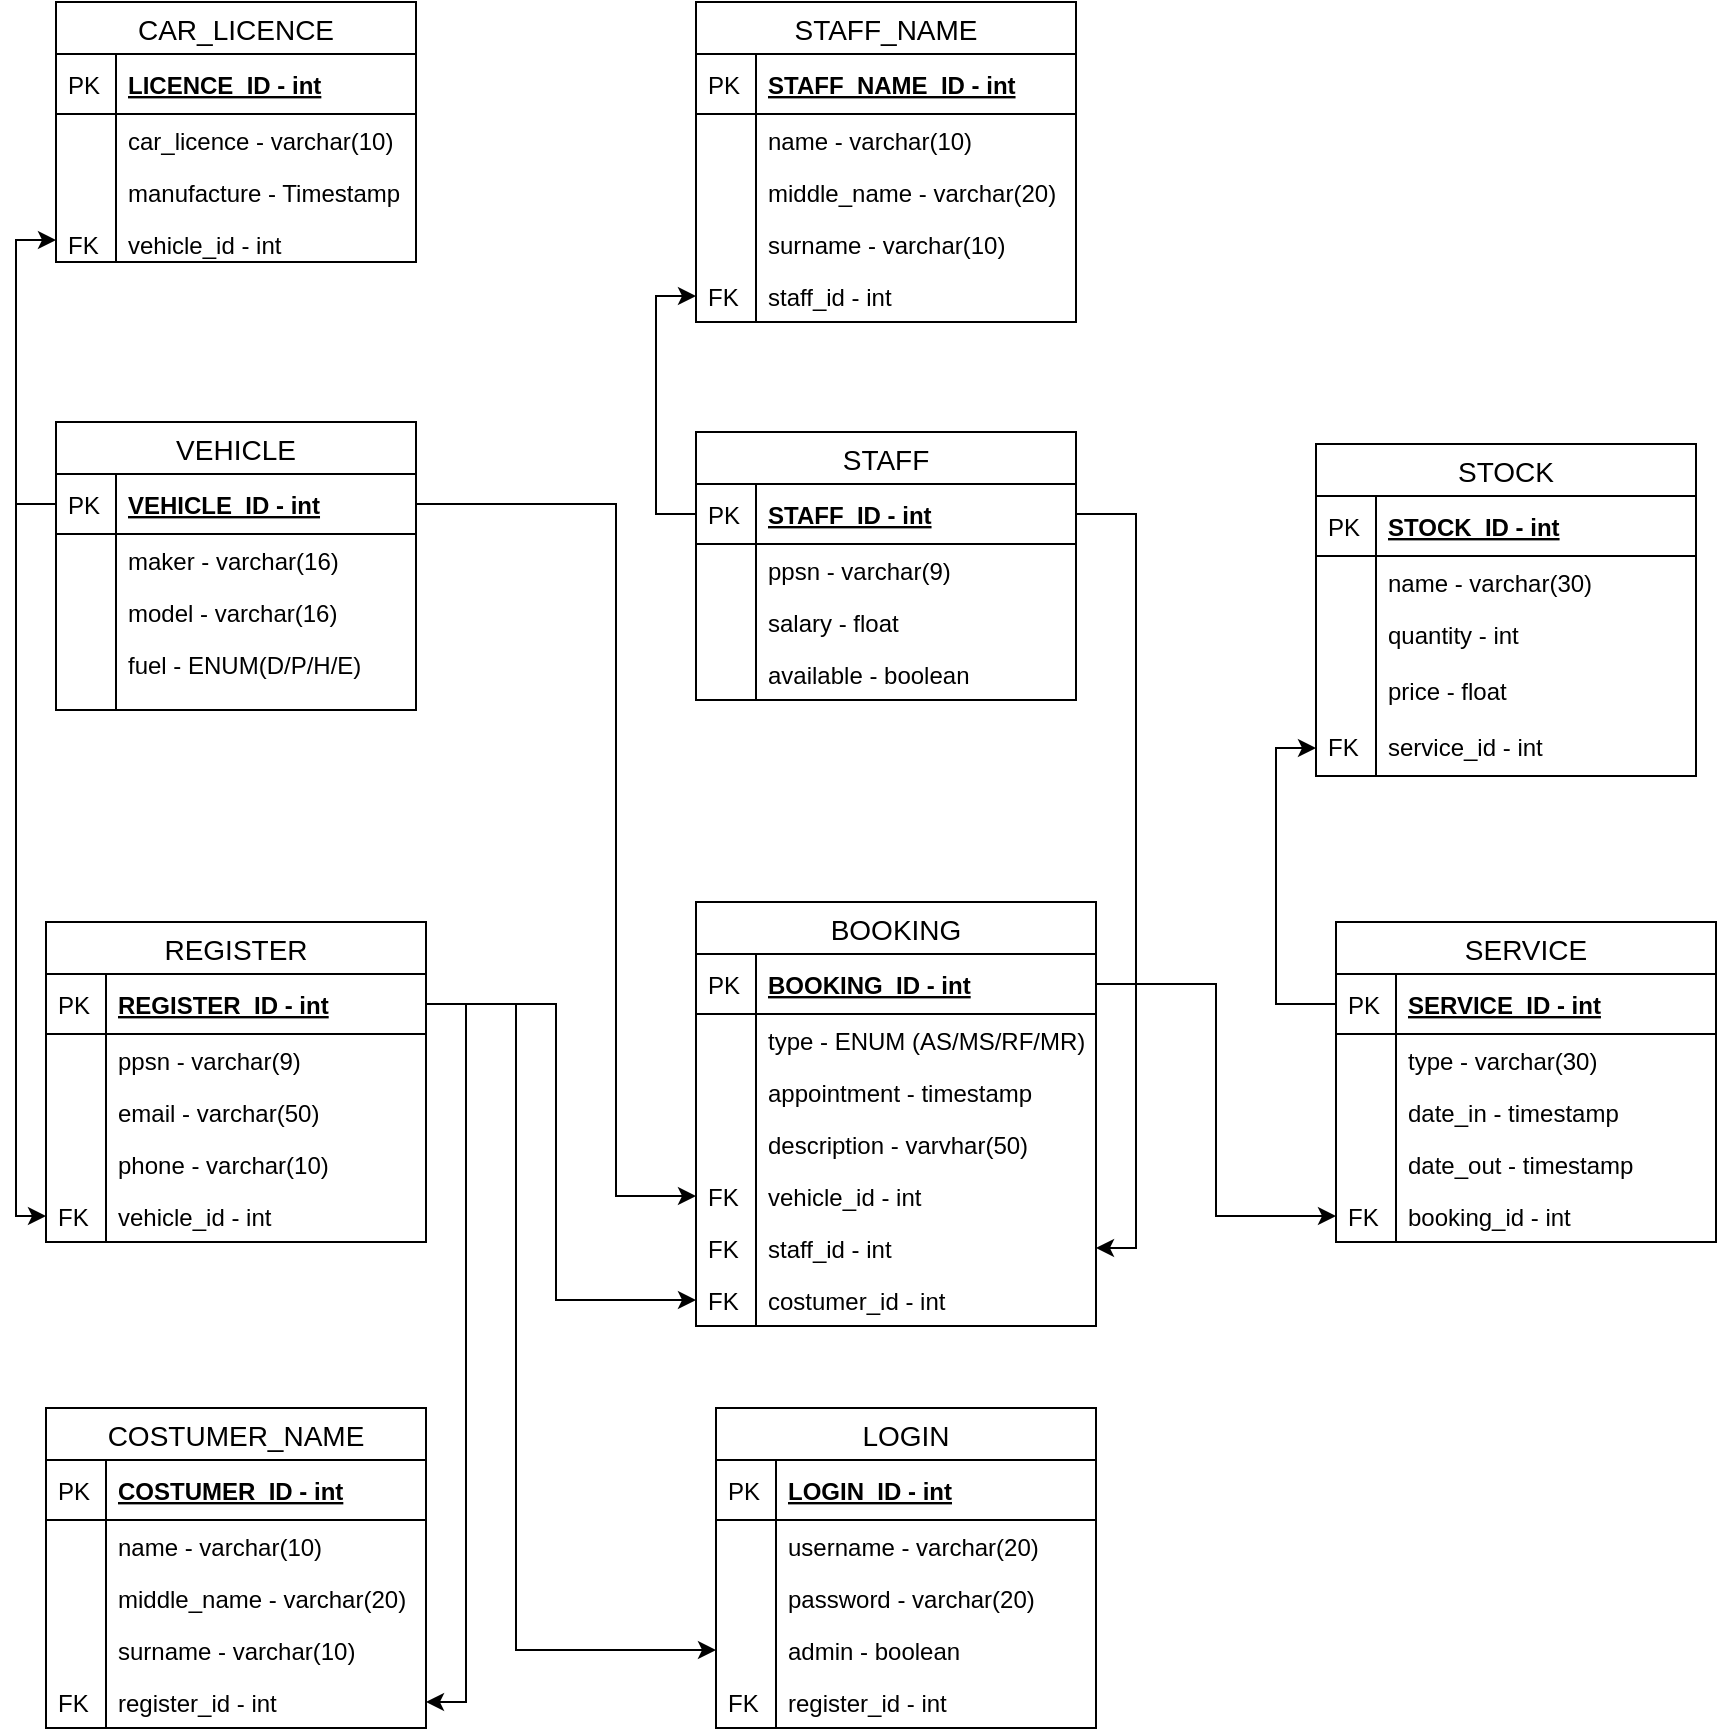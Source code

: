 <mxfile version="13.1.14" type="device"><diagram id="qz4JZk3jfuZFxjIquhuY" name="Page-1"><mxGraphModel dx="948" dy="1646" grid="1" gridSize="10" guides="1" tooltips="1" connect="1" arrows="1" fold="1" page="1" pageScale="1" pageWidth="827" pageHeight="1169" math="0" shadow="0"><root><mxCell id="0"/><mxCell id="1" parent="0"/><mxCell id="4ERzhH2UeLs3n8qs2pCF-2" value="VEHICLE" style="swimlane;fontStyle=0;childLayout=stackLayout;horizontal=1;startSize=26;horizontalStack=0;resizeParent=1;resizeParentMax=0;resizeLast=0;collapsible=1;marginBottom=0;align=center;fontSize=14;" parent="1" vertex="1"><mxGeometry x="30" y="20" width="180" height="144" as="geometry"/></mxCell><mxCell id="4ERzhH2UeLs3n8qs2pCF-3" value="VEHICLE_ID - int" style="shape=partialRectangle;top=0;left=0;right=0;bottom=1;align=left;verticalAlign=middle;fillColor=none;spacingLeft=34;spacingRight=4;overflow=hidden;rotatable=0;points=[[0,0.5],[1,0.5]];portConstraint=eastwest;dropTarget=0;fontStyle=5;fontSize=12;" parent="4ERzhH2UeLs3n8qs2pCF-2" vertex="1"><mxGeometry y="26" width="180" height="30" as="geometry"/></mxCell><mxCell id="4ERzhH2UeLs3n8qs2pCF-4" value="PK" style="shape=partialRectangle;top=0;left=0;bottom=0;fillColor=none;align=left;verticalAlign=middle;spacingLeft=4;spacingRight=4;overflow=hidden;rotatable=0;points=[];portConstraint=eastwest;part=1;fontSize=12;" parent="4ERzhH2UeLs3n8qs2pCF-3" vertex="1" connectable="0"><mxGeometry width="30" height="30" as="geometry"/></mxCell><mxCell id="4ERzhH2UeLs3n8qs2pCF-5" value="maker - varchar(16)" style="shape=partialRectangle;top=0;left=0;right=0;bottom=0;align=left;verticalAlign=top;fillColor=none;spacingLeft=34;spacingRight=4;overflow=hidden;rotatable=0;points=[[0,0.5],[1,0.5]];portConstraint=eastwest;dropTarget=0;fontSize=12;" parent="4ERzhH2UeLs3n8qs2pCF-2" vertex="1"><mxGeometry y="56" width="180" height="26" as="geometry"/></mxCell><mxCell id="4ERzhH2UeLs3n8qs2pCF-6" value="" style="shape=partialRectangle;top=0;left=0;bottom=0;fillColor=none;align=left;verticalAlign=top;spacingLeft=4;spacingRight=4;overflow=hidden;rotatable=0;points=[];portConstraint=eastwest;part=1;fontSize=12;" parent="4ERzhH2UeLs3n8qs2pCF-5" vertex="1" connectable="0"><mxGeometry width="30" height="26" as="geometry"/></mxCell><mxCell id="4ERzhH2UeLs3n8qs2pCF-7" value="model - varchar(16)" style="shape=partialRectangle;top=0;left=0;right=0;bottom=0;align=left;verticalAlign=top;fillColor=none;spacingLeft=34;spacingRight=4;overflow=hidden;rotatable=0;points=[[0,0.5],[1,0.5]];portConstraint=eastwest;dropTarget=0;fontSize=12;" parent="4ERzhH2UeLs3n8qs2pCF-2" vertex="1"><mxGeometry y="82" width="180" height="26" as="geometry"/></mxCell><mxCell id="4ERzhH2UeLs3n8qs2pCF-8" value="" style="shape=partialRectangle;top=0;left=0;bottom=0;fillColor=none;align=left;verticalAlign=top;spacingLeft=4;spacingRight=4;overflow=hidden;rotatable=0;points=[];portConstraint=eastwest;part=1;fontSize=12;" parent="4ERzhH2UeLs3n8qs2pCF-7" vertex="1" connectable="0"><mxGeometry width="30" height="26" as="geometry"/></mxCell><mxCell id="Tuq_BzEHSsN0yFVheUl9-73" value="fuel - ENUM(D/P/H/E)" style="shape=partialRectangle;top=0;left=0;right=0;bottom=0;align=left;verticalAlign=top;fillColor=none;spacingLeft=34;spacingRight=4;overflow=hidden;rotatable=0;points=[[0,0.5],[1,0.5]];portConstraint=eastwest;dropTarget=0;fontSize=12;" parent="4ERzhH2UeLs3n8qs2pCF-2" vertex="1"><mxGeometry y="108" width="180" height="26" as="geometry"/></mxCell><mxCell id="Tuq_BzEHSsN0yFVheUl9-74" value="" style="shape=partialRectangle;top=0;left=0;bottom=0;fillColor=none;align=left;verticalAlign=top;spacingLeft=4;spacingRight=4;overflow=hidden;rotatable=0;points=[];portConstraint=eastwest;part=1;fontSize=12;" parent="Tuq_BzEHSsN0yFVheUl9-73" vertex="1" connectable="0"><mxGeometry width="30" height="26" as="geometry"/></mxCell><mxCell id="4ERzhH2UeLs3n8qs2pCF-11" value="" style="shape=partialRectangle;top=0;left=0;right=0;bottom=0;align=left;verticalAlign=top;fillColor=none;spacingLeft=34;spacingRight=4;overflow=hidden;rotatable=0;points=[[0,0.5],[1,0.5]];portConstraint=eastwest;dropTarget=0;fontSize=12;" parent="4ERzhH2UeLs3n8qs2pCF-2" vertex="1"><mxGeometry y="134" width="180" height="10" as="geometry"/></mxCell><mxCell id="4ERzhH2UeLs3n8qs2pCF-12" value="" style="shape=partialRectangle;top=0;left=0;bottom=0;fillColor=none;align=left;verticalAlign=top;spacingLeft=4;spacingRight=4;overflow=hidden;rotatable=0;points=[];portConstraint=eastwest;part=1;fontSize=12;" parent="4ERzhH2UeLs3n8qs2pCF-11" vertex="1" connectable="0"><mxGeometry width="30" height="10" as="geometry"/></mxCell><mxCell id="Tuq_BzEHSsN0yFVheUl9-1" value="CAR_LICENCE" style="swimlane;fontStyle=0;childLayout=stackLayout;horizontal=1;startSize=26;horizontalStack=0;resizeParent=1;resizeParentMax=0;resizeLast=0;collapsible=1;marginBottom=0;align=center;fontSize=14;" parent="1" vertex="1"><mxGeometry x="30" y="-190" width="180" height="130" as="geometry"/></mxCell><mxCell id="Tuq_BzEHSsN0yFVheUl9-2" value="LICENCE_ID - int" style="shape=partialRectangle;top=0;left=0;right=0;bottom=1;align=left;verticalAlign=middle;fillColor=none;spacingLeft=34;spacingRight=4;overflow=hidden;rotatable=0;points=[[0,0.5],[1,0.5]];portConstraint=eastwest;dropTarget=0;fontStyle=5;fontSize=12;" parent="Tuq_BzEHSsN0yFVheUl9-1" vertex="1"><mxGeometry y="26" width="180" height="30" as="geometry"/></mxCell><mxCell id="Tuq_BzEHSsN0yFVheUl9-3" value="PK" style="shape=partialRectangle;top=0;left=0;bottom=0;fillColor=none;align=left;verticalAlign=middle;spacingLeft=4;spacingRight=4;overflow=hidden;rotatable=0;points=[];portConstraint=eastwest;part=1;fontSize=12;" parent="Tuq_BzEHSsN0yFVheUl9-2" vertex="1" connectable="0"><mxGeometry width="30" height="30" as="geometry"/></mxCell><mxCell id="Tuq_BzEHSsN0yFVheUl9-8" value="car_licence - varchar(10)" style="shape=partialRectangle;top=0;left=0;right=0;bottom=0;align=left;verticalAlign=top;fillColor=none;spacingLeft=34;spacingRight=4;overflow=hidden;rotatable=0;points=[[0,0.5],[1,0.5]];portConstraint=eastwest;dropTarget=0;fontSize=12;" parent="Tuq_BzEHSsN0yFVheUl9-1" vertex="1"><mxGeometry y="56" width="180" height="26" as="geometry"/></mxCell><mxCell id="Tuq_BzEHSsN0yFVheUl9-9" value="" style="shape=partialRectangle;top=0;left=0;bottom=0;fillColor=none;align=left;verticalAlign=top;spacingLeft=4;spacingRight=4;overflow=hidden;rotatable=0;points=[];portConstraint=eastwest;part=1;fontSize=12;" parent="Tuq_BzEHSsN0yFVheUl9-8" vertex="1" connectable="0"><mxGeometry width="30" height="26" as="geometry"/></mxCell><mxCell id="Tuq_BzEHSsN0yFVheUl9-10" value="manufacture - Timestamp&#10;" style="shape=partialRectangle;top=0;left=0;right=0;bottom=0;align=left;verticalAlign=top;fillColor=none;spacingLeft=34;spacingRight=4;overflow=hidden;rotatable=0;points=[[0,0.5],[1,0.5]];portConstraint=eastwest;dropTarget=0;fontSize=12;" parent="Tuq_BzEHSsN0yFVheUl9-1" vertex="1"><mxGeometry y="82" width="180" height="26" as="geometry"/></mxCell><mxCell id="Tuq_BzEHSsN0yFVheUl9-11" value="" style="shape=partialRectangle;top=0;left=0;bottom=0;fillColor=none;align=left;verticalAlign=top;spacingLeft=4;spacingRight=4;overflow=hidden;rotatable=0;points=[];portConstraint=eastwest;part=1;fontSize=12;" parent="Tuq_BzEHSsN0yFVheUl9-10" vertex="1" connectable="0"><mxGeometry width="30" height="26" as="geometry"/></mxCell><mxCell id="Tuq_BzEHSsN0yFVheUl9-12" value="vehicle_id - int" style="shape=partialRectangle;top=0;left=0;right=0;bottom=0;align=left;verticalAlign=top;fillColor=none;spacingLeft=34;spacingRight=4;overflow=hidden;rotatable=0;points=[[0,0.5],[1,0.5]];portConstraint=eastwest;dropTarget=0;fontSize=12;" parent="Tuq_BzEHSsN0yFVheUl9-1" vertex="1"><mxGeometry y="108" width="180" height="22" as="geometry"/></mxCell><mxCell id="Tuq_BzEHSsN0yFVheUl9-13" value="FK" style="shape=partialRectangle;top=0;left=0;bottom=0;fillColor=none;align=left;verticalAlign=top;spacingLeft=4;spacingRight=4;overflow=hidden;rotatable=0;points=[];portConstraint=eastwest;part=1;fontSize=12;" parent="Tuq_BzEHSsN0yFVheUl9-12" vertex="1" connectable="0"><mxGeometry width="30" height="22" as="geometry"/></mxCell><mxCell id="4ERzhH2UeLs3n8qs2pCF-25" value="STOCK" style="swimlane;fontStyle=0;childLayout=stackLayout;horizontal=1;startSize=26;horizontalStack=0;resizeParent=1;resizeParentMax=0;resizeLast=0;collapsible=1;marginBottom=0;align=center;fontSize=14;" parent="1" vertex="1"><mxGeometry x="660" y="31" width="190" height="166" as="geometry"/></mxCell><mxCell id="4ERzhH2UeLs3n8qs2pCF-26" value="STOCK_ID - int" style="shape=partialRectangle;top=0;left=0;right=0;bottom=1;align=left;verticalAlign=middle;fillColor=none;spacingLeft=34;spacingRight=4;overflow=hidden;rotatable=0;points=[[0,0.5],[1,0.5]];portConstraint=eastwest;dropTarget=0;fontStyle=5;fontSize=12;" parent="4ERzhH2UeLs3n8qs2pCF-25" vertex="1"><mxGeometry y="26" width="190" height="30" as="geometry"/></mxCell><mxCell id="4ERzhH2UeLs3n8qs2pCF-27" value="PK" style="shape=partialRectangle;top=0;left=0;bottom=0;fillColor=none;align=left;verticalAlign=middle;spacingLeft=4;spacingRight=4;overflow=hidden;rotatable=0;points=[];portConstraint=eastwest;part=1;fontSize=12;" parent="4ERzhH2UeLs3n8qs2pCF-26" vertex="1" connectable="0"><mxGeometry width="30" height="30" as="geometry"/></mxCell><mxCell id="4ERzhH2UeLs3n8qs2pCF-28" value="name - varchar(30)" style="shape=partialRectangle;top=0;left=0;right=0;bottom=0;align=left;verticalAlign=top;fillColor=none;spacingLeft=34;spacingRight=4;overflow=hidden;rotatable=0;points=[[0,0.5],[1,0.5]];portConstraint=eastwest;dropTarget=0;fontSize=12;" parent="4ERzhH2UeLs3n8qs2pCF-25" vertex="1"><mxGeometry y="56" width="190" height="26" as="geometry"/></mxCell><mxCell id="4ERzhH2UeLs3n8qs2pCF-29" value="" style="shape=partialRectangle;top=0;left=0;bottom=0;fillColor=none;align=left;verticalAlign=top;spacingLeft=4;spacingRight=4;overflow=hidden;rotatable=0;points=[];portConstraint=eastwest;part=1;fontSize=12;" parent="4ERzhH2UeLs3n8qs2pCF-28" vertex="1" connectable="0"><mxGeometry width="30" height="26" as="geometry"/></mxCell><mxCell id="Tuq_BzEHSsN0yFVheUl9-56" value="quantity - int" style="shape=partialRectangle;top=0;left=0;right=0;bottom=0;align=left;verticalAlign=top;fillColor=none;spacingLeft=34;spacingRight=4;overflow=hidden;rotatable=0;points=[[0,0.5],[1,0.5]];portConstraint=eastwest;dropTarget=0;fontSize=12;" parent="4ERzhH2UeLs3n8qs2pCF-25" vertex="1"><mxGeometry y="82" width="190" height="28" as="geometry"/></mxCell><mxCell id="Tuq_BzEHSsN0yFVheUl9-57" value="" style="shape=partialRectangle;top=0;left=0;bottom=0;fillColor=none;align=left;verticalAlign=top;spacingLeft=4;spacingRight=4;overflow=hidden;rotatable=0;points=[];portConstraint=eastwest;part=1;fontSize=12;" parent="Tuq_BzEHSsN0yFVheUl9-56" vertex="1" connectable="0"><mxGeometry width="30" height="28" as="geometry"/></mxCell><mxCell id="4ERzhH2UeLs3n8qs2pCF-32" value="price - float&#10;" style="shape=partialRectangle;top=0;left=0;right=0;bottom=0;align=left;verticalAlign=top;fillColor=none;spacingLeft=34;spacingRight=4;overflow=hidden;rotatable=0;points=[[0,0.5],[1,0.5]];portConstraint=eastwest;dropTarget=0;fontSize=12;" parent="4ERzhH2UeLs3n8qs2pCF-25" vertex="1"><mxGeometry y="110" width="190" height="28" as="geometry"/></mxCell><mxCell id="4ERzhH2UeLs3n8qs2pCF-33" value="" style="shape=partialRectangle;top=0;left=0;bottom=0;fillColor=none;align=left;verticalAlign=top;spacingLeft=4;spacingRight=4;overflow=hidden;rotatable=0;points=[];portConstraint=eastwest;part=1;fontSize=12;" parent="4ERzhH2UeLs3n8qs2pCF-32" vertex="1" connectable="0"><mxGeometry width="30" height="28" as="geometry"/></mxCell><mxCell id="4ERzhH2UeLs3n8qs2pCF-38" value="service_id - int" style="shape=partialRectangle;top=0;left=0;right=0;bottom=0;align=left;verticalAlign=top;fillColor=none;spacingLeft=34;spacingRight=4;overflow=hidden;rotatable=0;points=[[0,0.5],[1,0.5]];portConstraint=eastwest;dropTarget=0;fontSize=12;" parent="4ERzhH2UeLs3n8qs2pCF-25" vertex="1"><mxGeometry y="138" width="190" height="28" as="geometry"/></mxCell><mxCell id="4ERzhH2UeLs3n8qs2pCF-39" value="FK" style="shape=partialRectangle;top=0;left=0;bottom=0;fillColor=none;align=left;verticalAlign=top;spacingLeft=4;spacingRight=4;overflow=hidden;rotatable=0;points=[];portConstraint=eastwest;part=1;fontSize=12;" parent="4ERzhH2UeLs3n8qs2pCF-38" vertex="1" connectable="0"><mxGeometry width="30" height="28" as="geometry"/></mxCell><mxCell id="4ERzhH2UeLs3n8qs2pCF-14" value="STAFF" style="swimlane;fontStyle=0;childLayout=stackLayout;horizontal=1;startSize=26;horizontalStack=0;resizeParent=1;resizeParentMax=0;resizeLast=0;collapsible=1;marginBottom=0;align=center;fontSize=14;" parent="1" vertex="1"><mxGeometry x="350" y="25" width="190" height="134" as="geometry"/></mxCell><mxCell id="4ERzhH2UeLs3n8qs2pCF-15" value="STAFF_ID - int" style="shape=partialRectangle;top=0;left=0;right=0;bottom=1;align=left;verticalAlign=middle;fillColor=none;spacingLeft=34;spacingRight=4;overflow=hidden;rotatable=0;points=[[0,0.5],[1,0.5]];portConstraint=eastwest;dropTarget=0;fontStyle=5;fontSize=12;" parent="4ERzhH2UeLs3n8qs2pCF-14" vertex="1"><mxGeometry y="26" width="190" height="30" as="geometry"/></mxCell><mxCell id="4ERzhH2UeLs3n8qs2pCF-16" value="PK" style="shape=partialRectangle;top=0;left=0;bottom=0;fillColor=none;align=left;verticalAlign=middle;spacingLeft=4;spacingRight=4;overflow=hidden;rotatable=0;points=[];portConstraint=eastwest;part=1;fontSize=12;" parent="4ERzhH2UeLs3n8qs2pCF-15" vertex="1" connectable="0"><mxGeometry width="30" height="30" as="geometry"/></mxCell><mxCell id="4ERzhH2UeLs3n8qs2pCF-19" value="ppsn - varchar(9)" style="shape=partialRectangle;top=0;left=0;right=0;bottom=0;align=left;verticalAlign=top;fillColor=none;spacingLeft=34;spacingRight=4;overflow=hidden;rotatable=0;points=[[0,0.5],[1,0.5]];portConstraint=eastwest;dropTarget=0;fontSize=12;" parent="4ERzhH2UeLs3n8qs2pCF-14" vertex="1"><mxGeometry y="56" width="190" height="26" as="geometry"/></mxCell><mxCell id="4ERzhH2UeLs3n8qs2pCF-20" value="" style="shape=partialRectangle;top=0;left=0;bottom=0;fillColor=none;align=left;verticalAlign=top;spacingLeft=4;spacingRight=4;overflow=hidden;rotatable=0;points=[];portConstraint=eastwest;part=1;fontSize=12;" parent="4ERzhH2UeLs3n8qs2pCF-19" vertex="1" connectable="0"><mxGeometry width="30" height="26" as="geometry"/></mxCell><mxCell id="4ERzhH2UeLs3n8qs2pCF-21" value="salary - float&#10;" style="shape=partialRectangle;top=0;left=0;right=0;bottom=0;align=left;verticalAlign=top;fillColor=none;spacingLeft=34;spacingRight=4;overflow=hidden;rotatable=0;points=[[0,0.5],[1,0.5]];portConstraint=eastwest;dropTarget=0;fontSize=12;" parent="4ERzhH2UeLs3n8qs2pCF-14" vertex="1"><mxGeometry y="82" width="190" height="26" as="geometry"/></mxCell><mxCell id="4ERzhH2UeLs3n8qs2pCF-22" value="" style="shape=partialRectangle;top=0;left=0;bottom=0;fillColor=none;align=left;verticalAlign=top;spacingLeft=4;spacingRight=4;overflow=hidden;rotatable=0;points=[];portConstraint=eastwest;part=1;fontSize=12;" parent="4ERzhH2UeLs3n8qs2pCF-21" vertex="1" connectable="0"><mxGeometry width="30" height="26" as="geometry"/></mxCell><mxCell id="4ERzhH2UeLs3n8qs2pCF-23" value="available - boolean" style="shape=partialRectangle;top=0;left=0;right=0;bottom=0;align=left;verticalAlign=top;fillColor=none;spacingLeft=34;spacingRight=4;overflow=hidden;rotatable=0;points=[[0,0.5],[1,0.5]];portConstraint=eastwest;dropTarget=0;fontSize=12;" parent="4ERzhH2UeLs3n8qs2pCF-14" vertex="1"><mxGeometry y="108" width="190" height="26" as="geometry"/></mxCell><mxCell id="4ERzhH2UeLs3n8qs2pCF-24" value="" style="shape=partialRectangle;top=0;left=0;bottom=0;fillColor=none;align=left;verticalAlign=top;spacingLeft=4;spacingRight=4;overflow=hidden;rotatable=0;points=[];portConstraint=eastwest;part=1;fontSize=12;" parent="4ERzhH2UeLs3n8qs2pCF-23" vertex="1" connectable="0"><mxGeometry width="30" height="26" as="geometry"/></mxCell><mxCell id="2eVNGJnKxN83j6mbkFAS-1" value="BOOKING" style="swimlane;fontStyle=0;childLayout=stackLayout;horizontal=1;startSize=26;horizontalStack=0;resizeParent=1;resizeParentMax=0;resizeLast=0;collapsible=1;marginBottom=0;align=center;fontSize=14;" parent="1" vertex="1"><mxGeometry x="350" y="260" width="200" height="212" as="geometry"/></mxCell><mxCell id="2eVNGJnKxN83j6mbkFAS-2" value="BOOKING_ID - int" style="shape=partialRectangle;top=0;left=0;right=0;bottom=1;align=left;verticalAlign=middle;fillColor=none;spacingLeft=34;spacingRight=4;overflow=hidden;rotatable=0;points=[[0,0.5],[1,0.5]];portConstraint=eastwest;dropTarget=0;fontStyle=5;fontSize=12;" parent="2eVNGJnKxN83j6mbkFAS-1" vertex="1"><mxGeometry y="26" width="200" height="30" as="geometry"/></mxCell><mxCell id="2eVNGJnKxN83j6mbkFAS-3" value="PK" style="shape=partialRectangle;top=0;left=0;bottom=0;fillColor=none;align=left;verticalAlign=middle;spacingLeft=4;spacingRight=4;overflow=hidden;rotatable=0;points=[];portConstraint=eastwest;part=1;fontSize=12;" parent="2eVNGJnKxN83j6mbkFAS-2" vertex="1" connectable="0"><mxGeometry width="30" height="30" as="geometry"/></mxCell><mxCell id="2eVNGJnKxN83j6mbkFAS-6" value="type - ENUM (AS/MS/RF/MR)" style="shape=partialRectangle;top=0;left=0;right=0;bottom=0;align=left;verticalAlign=top;fillColor=none;spacingLeft=34;spacingRight=4;overflow=hidden;rotatable=0;points=[[0,0.5],[1,0.5]];portConstraint=eastwest;dropTarget=0;fontSize=12;" parent="2eVNGJnKxN83j6mbkFAS-1" vertex="1"><mxGeometry y="56" width="200" height="26" as="geometry"/></mxCell><mxCell id="2eVNGJnKxN83j6mbkFAS-7" value="" style="shape=partialRectangle;top=0;left=0;bottom=0;fillColor=none;align=left;verticalAlign=top;spacingLeft=4;spacingRight=4;overflow=hidden;rotatable=0;points=[];portConstraint=eastwest;part=1;fontSize=12;" parent="2eVNGJnKxN83j6mbkFAS-6" vertex="1" connectable="0"><mxGeometry width="30" height="26" as="geometry"/></mxCell><mxCell id="2eVNGJnKxN83j6mbkFAS-4" value="appointment - timestamp" style="shape=partialRectangle;top=0;left=0;right=0;bottom=0;align=left;verticalAlign=top;fillColor=none;spacingLeft=34;spacingRight=4;overflow=hidden;rotatable=0;points=[[0,0.5],[1,0.5]];portConstraint=eastwest;dropTarget=0;fontSize=12;" parent="2eVNGJnKxN83j6mbkFAS-1" vertex="1"><mxGeometry y="82" width="200" height="26" as="geometry"/></mxCell><mxCell id="2eVNGJnKxN83j6mbkFAS-5" value="" style="shape=partialRectangle;top=0;left=0;bottom=0;fillColor=none;align=left;verticalAlign=top;spacingLeft=4;spacingRight=4;overflow=hidden;rotatable=0;points=[];portConstraint=eastwest;part=1;fontSize=12;" parent="2eVNGJnKxN83j6mbkFAS-4" vertex="1" connectable="0"><mxGeometry width="30" height="26" as="geometry"/></mxCell><mxCell id="Tuq_BzEHSsN0yFVheUl9-75" value="description - varvhar(50)" style="shape=partialRectangle;top=0;left=0;right=0;bottom=0;align=left;verticalAlign=top;fillColor=none;spacingLeft=34;spacingRight=4;overflow=hidden;rotatable=0;points=[[0,0.5],[1,0.5]];portConstraint=eastwest;dropTarget=0;fontSize=12;" parent="2eVNGJnKxN83j6mbkFAS-1" vertex="1"><mxGeometry y="108" width="200" height="26" as="geometry"/></mxCell><mxCell id="Tuq_BzEHSsN0yFVheUl9-76" value="" style="shape=partialRectangle;top=0;left=0;bottom=0;fillColor=none;align=left;verticalAlign=top;spacingLeft=4;spacingRight=4;overflow=hidden;rotatable=0;points=[];portConstraint=eastwest;part=1;fontSize=12;" parent="Tuq_BzEHSsN0yFVheUl9-75" vertex="1" connectable="0"><mxGeometry width="30" height="26" as="geometry"/></mxCell><mxCell id="2eVNGJnKxN83j6mbkFAS-8" value="vehicle_id - int" style="shape=partialRectangle;top=0;left=0;right=0;bottom=0;align=left;verticalAlign=top;fillColor=none;spacingLeft=34;spacingRight=4;overflow=hidden;rotatable=0;points=[[0,0.5],[1,0.5]];portConstraint=eastwest;dropTarget=0;fontSize=12;" parent="2eVNGJnKxN83j6mbkFAS-1" vertex="1"><mxGeometry y="134" width="200" height="26" as="geometry"/></mxCell><mxCell id="2eVNGJnKxN83j6mbkFAS-9" value="FK" style="shape=partialRectangle;top=0;left=0;bottom=0;fillColor=none;align=left;verticalAlign=top;spacingLeft=4;spacingRight=4;overflow=hidden;rotatable=0;points=[];portConstraint=eastwest;part=1;fontSize=12;" parent="2eVNGJnKxN83j6mbkFAS-8" vertex="1" connectable="0"><mxGeometry width="30" height="26" as="geometry"/></mxCell><mxCell id="2eVNGJnKxN83j6mbkFAS-34" value="staff_id - int" style="shape=partialRectangle;top=0;left=0;right=0;bottom=0;align=left;verticalAlign=top;fillColor=none;spacingLeft=34;spacingRight=4;overflow=hidden;rotatable=0;points=[[0,0.5],[1,0.5]];portConstraint=eastwest;dropTarget=0;fontSize=12;" parent="2eVNGJnKxN83j6mbkFAS-1" vertex="1"><mxGeometry y="160" width="200" height="26" as="geometry"/></mxCell><mxCell id="2eVNGJnKxN83j6mbkFAS-35" value="FK" style="shape=partialRectangle;top=0;left=0;bottom=0;fillColor=none;align=left;verticalAlign=top;spacingLeft=4;spacingRight=4;overflow=hidden;rotatable=0;points=[];portConstraint=eastwest;part=1;fontSize=12;" parent="2eVNGJnKxN83j6mbkFAS-34" vertex="1" connectable="0"><mxGeometry width="30" height="26" as="geometry"/></mxCell><mxCell id="2eVNGJnKxN83j6mbkFAS-10" value="costumer_id - int" style="shape=partialRectangle;top=0;left=0;right=0;bottom=0;align=left;verticalAlign=top;fillColor=none;spacingLeft=34;spacingRight=4;overflow=hidden;rotatable=0;points=[[0,0.5],[1,0.5]];portConstraint=eastwest;dropTarget=0;fontSize=12;" parent="2eVNGJnKxN83j6mbkFAS-1" vertex="1"><mxGeometry y="186" width="200" height="26" as="geometry"/></mxCell><mxCell id="2eVNGJnKxN83j6mbkFAS-11" value="FK" style="shape=partialRectangle;top=0;left=0;bottom=0;fillColor=none;align=left;verticalAlign=top;spacingLeft=4;spacingRight=4;overflow=hidden;rotatable=0;points=[];portConstraint=eastwest;part=1;fontSize=12;" parent="2eVNGJnKxN83j6mbkFAS-10" vertex="1" connectable="0"><mxGeometry width="30" height="26" as="geometry"/></mxCell><mxCell id="2eVNGJnKxN83j6mbkFAS-37" style="edgeStyle=orthogonalEdgeStyle;rounded=0;orthogonalLoop=1;jettySize=auto;html=1;" parent="1" source="4ERzhH2UeLs3n8qs2pCF-3" target="2eVNGJnKxN83j6mbkFAS-8" edge="1"><mxGeometry relative="1" as="geometry"><Array as="points"><mxPoint x="310" y="61"/><mxPoint x="310" y="407"/></Array></mxGeometry></mxCell><mxCell id="2eVNGJnKxN83j6mbkFAS-38" style="edgeStyle=orthogonalEdgeStyle;rounded=0;orthogonalLoop=1;jettySize=auto;html=1;entryX=1;entryY=0.5;entryDx=0;entryDy=0;exitX=1;exitY=0.5;exitDx=0;exitDy=0;" parent="1" source="4ERzhH2UeLs3n8qs2pCF-15" target="2eVNGJnKxN83j6mbkFAS-34" edge="1"><mxGeometry relative="1" as="geometry"/></mxCell><mxCell id="2eVNGJnKxN83j6mbkFAS-41" style="edgeStyle=orthogonalEdgeStyle;rounded=0;orthogonalLoop=1;jettySize=auto;html=1;entryX=0;entryY=0.5;entryDx=0;entryDy=0;" parent="1" source="4ERzhH2UeLs3n8qs2pCF-41" target="2eVNGJnKxN83j6mbkFAS-10" edge="1"><mxGeometry relative="1" as="geometry"><Array as="points"><mxPoint x="280" y="311"/><mxPoint x="280" y="459"/></Array></mxGeometry></mxCell><mxCell id="Tuq_BzEHSsN0yFVheUl9-14" value="STAFF_NAME" style="swimlane;fontStyle=0;childLayout=stackLayout;horizontal=1;startSize=26;horizontalStack=0;resizeParent=1;resizeParentMax=0;resizeLast=0;collapsible=1;marginBottom=0;align=center;fontSize=14;" parent="1" vertex="1"><mxGeometry x="350" y="-190" width="190" height="160" as="geometry"/></mxCell><mxCell id="Tuq_BzEHSsN0yFVheUl9-15" value="STAFF_NAME_ID - int" style="shape=partialRectangle;top=0;left=0;right=0;bottom=1;align=left;verticalAlign=middle;fillColor=none;spacingLeft=34;spacingRight=4;overflow=hidden;rotatable=0;points=[[0,0.5],[1,0.5]];portConstraint=eastwest;dropTarget=0;fontStyle=5;fontSize=12;" parent="Tuq_BzEHSsN0yFVheUl9-14" vertex="1"><mxGeometry y="26" width="190" height="30" as="geometry"/></mxCell><mxCell id="Tuq_BzEHSsN0yFVheUl9-16" value="PK" style="shape=partialRectangle;top=0;left=0;bottom=0;fillColor=none;align=left;verticalAlign=middle;spacingLeft=4;spacingRight=4;overflow=hidden;rotatable=0;points=[];portConstraint=eastwest;part=1;fontSize=12;" parent="Tuq_BzEHSsN0yFVheUl9-15" vertex="1" connectable="0"><mxGeometry width="30" height="30" as="geometry"/></mxCell><mxCell id="Tuq_BzEHSsN0yFVheUl9-17" value="name - varchar(10)" style="shape=partialRectangle;top=0;left=0;right=0;bottom=0;align=left;verticalAlign=top;fillColor=none;spacingLeft=34;spacingRight=4;overflow=hidden;rotatable=0;points=[[0,0.5],[1,0.5]];portConstraint=eastwest;dropTarget=0;fontSize=12;" parent="Tuq_BzEHSsN0yFVheUl9-14" vertex="1"><mxGeometry y="56" width="190" height="26" as="geometry"/></mxCell><mxCell id="Tuq_BzEHSsN0yFVheUl9-18" value="" style="shape=partialRectangle;top=0;left=0;bottom=0;fillColor=none;align=left;verticalAlign=top;spacingLeft=4;spacingRight=4;overflow=hidden;rotatable=0;points=[];portConstraint=eastwest;part=1;fontSize=12;" parent="Tuq_BzEHSsN0yFVheUl9-17" vertex="1" connectable="0"><mxGeometry width="30" height="26" as="geometry"/></mxCell><mxCell id="Tuq_BzEHSsN0yFVheUl9-19" value="middle_name - varchar(20)" style="shape=partialRectangle;top=0;left=0;right=0;bottom=0;align=left;verticalAlign=top;fillColor=none;spacingLeft=34;spacingRight=4;overflow=hidden;rotatable=0;points=[[0,0.5],[1,0.5]];portConstraint=eastwest;dropTarget=0;fontSize=12;" parent="Tuq_BzEHSsN0yFVheUl9-14" vertex="1"><mxGeometry y="82" width="190" height="26" as="geometry"/></mxCell><mxCell id="Tuq_BzEHSsN0yFVheUl9-20" value="" style="shape=partialRectangle;top=0;left=0;bottom=0;fillColor=none;align=left;verticalAlign=top;spacingLeft=4;spacingRight=4;overflow=hidden;rotatable=0;points=[];portConstraint=eastwest;part=1;fontSize=12;" parent="Tuq_BzEHSsN0yFVheUl9-19" vertex="1" connectable="0"><mxGeometry width="30" height="26" as="geometry"/></mxCell><mxCell id="Tuq_BzEHSsN0yFVheUl9-21" value="surname - varchar(10)" style="shape=partialRectangle;top=0;left=0;right=0;bottom=0;align=left;verticalAlign=top;fillColor=none;spacingLeft=34;spacingRight=4;overflow=hidden;rotatable=0;points=[[0,0.5],[1,0.5]];portConstraint=eastwest;dropTarget=0;fontSize=12;" parent="Tuq_BzEHSsN0yFVheUl9-14" vertex="1"><mxGeometry y="108" width="190" height="26" as="geometry"/></mxCell><mxCell id="Tuq_BzEHSsN0yFVheUl9-22" value="" style="shape=partialRectangle;top=0;left=0;bottom=0;fillColor=none;align=left;verticalAlign=top;spacingLeft=4;spacingRight=4;overflow=hidden;rotatable=0;points=[];portConstraint=eastwest;part=1;fontSize=12;" parent="Tuq_BzEHSsN0yFVheUl9-21" vertex="1" connectable="0"><mxGeometry width="30" height="26" as="geometry"/></mxCell><mxCell id="Tuq_BzEHSsN0yFVheUl9-25" value="staff_id - int" style="shape=partialRectangle;top=0;left=0;right=0;bottom=0;align=left;verticalAlign=top;fillColor=none;spacingLeft=34;spacingRight=4;overflow=hidden;rotatable=0;points=[[0,0.5],[1,0.5]];portConstraint=eastwest;dropTarget=0;fontSize=12;" parent="Tuq_BzEHSsN0yFVheUl9-14" vertex="1"><mxGeometry y="134" width="190" height="26" as="geometry"/></mxCell><mxCell id="Tuq_BzEHSsN0yFVheUl9-26" value="FK" style="shape=partialRectangle;top=0;left=0;bottom=0;fillColor=none;align=left;verticalAlign=top;spacingLeft=4;spacingRight=4;overflow=hidden;rotatable=0;points=[];portConstraint=eastwest;part=1;fontSize=12;" parent="Tuq_BzEHSsN0yFVheUl9-25" vertex="1" connectable="0"><mxGeometry width="30" height="26" as="geometry"/></mxCell><mxCell id="Tuq_BzEHSsN0yFVheUl9-27" style="edgeStyle=orthogonalEdgeStyle;rounded=0;orthogonalLoop=1;jettySize=auto;html=1;entryX=0;entryY=0.5;entryDx=0;entryDy=0;" parent="1" source="4ERzhH2UeLs3n8qs2pCF-3" target="Tuq_BzEHSsN0yFVheUl9-12" edge="1"><mxGeometry relative="1" as="geometry"/></mxCell><mxCell id="Tuq_BzEHSsN0yFVheUl9-28" style="edgeStyle=orthogonalEdgeStyle;rounded=0;orthogonalLoop=1;jettySize=auto;html=1;entryX=0;entryY=0.5;entryDx=0;entryDy=0;" parent="1" source="4ERzhH2UeLs3n8qs2pCF-15" target="Tuq_BzEHSsN0yFVheUl9-25" edge="1"><mxGeometry relative="1" as="geometry"/></mxCell><mxCell id="Tuq_BzEHSsN0yFVheUl9-51" style="edgeStyle=orthogonalEdgeStyle;rounded=0;orthogonalLoop=1;jettySize=auto;html=1;entryX=1;entryY=0.5;entryDx=0;entryDy=0;exitX=1;exitY=0.5;exitDx=0;exitDy=0;" parent="1" source="4ERzhH2UeLs3n8qs2pCF-41" target="Tuq_BzEHSsN0yFVheUl9-38" edge="1"><mxGeometry relative="1" as="geometry"/></mxCell><mxCell id="4ERzhH2UeLs3n8qs2pCF-40" value="REGISTER" style="swimlane;fontStyle=0;childLayout=stackLayout;horizontal=1;startSize=26;horizontalStack=0;resizeParent=1;resizeParentMax=0;resizeLast=0;collapsible=1;marginBottom=0;align=center;fontSize=14;" parent="1" vertex="1"><mxGeometry x="25" y="270" width="190" height="160" as="geometry"/></mxCell><mxCell id="4ERzhH2UeLs3n8qs2pCF-41" value="REGISTER_ID - int" style="shape=partialRectangle;top=0;left=0;right=0;bottom=1;align=left;verticalAlign=middle;fillColor=none;spacingLeft=34;spacingRight=4;overflow=hidden;rotatable=0;points=[[0,0.5],[1,0.5]];portConstraint=eastwest;dropTarget=0;fontStyle=5;fontSize=12;" parent="4ERzhH2UeLs3n8qs2pCF-40" vertex="1"><mxGeometry y="26" width="190" height="30" as="geometry"/></mxCell><mxCell id="4ERzhH2UeLs3n8qs2pCF-42" value="PK" style="shape=partialRectangle;top=0;left=0;bottom=0;fillColor=none;align=left;verticalAlign=middle;spacingLeft=4;spacingRight=4;overflow=hidden;rotatable=0;points=[];portConstraint=eastwest;part=1;fontSize=12;" parent="4ERzhH2UeLs3n8qs2pCF-41" vertex="1" connectable="0"><mxGeometry width="30" height="30" as="geometry"/></mxCell><mxCell id="4ERzhH2UeLs3n8qs2pCF-45" value="ppsn - varchar(9)" style="shape=partialRectangle;top=0;left=0;right=0;bottom=0;align=left;verticalAlign=top;fillColor=none;spacingLeft=34;spacingRight=4;overflow=hidden;rotatable=0;points=[[0,0.5],[1,0.5]];portConstraint=eastwest;dropTarget=0;fontSize=12;" parent="4ERzhH2UeLs3n8qs2pCF-40" vertex="1"><mxGeometry y="56" width="190" height="26" as="geometry"/></mxCell><mxCell id="4ERzhH2UeLs3n8qs2pCF-46" value="" style="shape=partialRectangle;top=0;left=0;bottom=0;fillColor=none;align=left;verticalAlign=top;spacingLeft=4;spacingRight=4;overflow=hidden;rotatable=0;points=[];portConstraint=eastwest;part=1;fontSize=12;" parent="4ERzhH2UeLs3n8qs2pCF-45" vertex="1" connectable="0"><mxGeometry width="30" height="26" as="geometry"/></mxCell><mxCell id="4ERzhH2UeLs3n8qs2pCF-47" value="email - varchar(50)" style="shape=partialRectangle;top=0;left=0;right=0;bottom=0;align=left;verticalAlign=top;fillColor=none;spacingLeft=34;spacingRight=4;overflow=hidden;rotatable=0;points=[[0,0.5],[1,0.5]];portConstraint=eastwest;dropTarget=0;fontSize=12;" parent="4ERzhH2UeLs3n8qs2pCF-40" vertex="1"><mxGeometry y="82" width="190" height="26" as="geometry"/></mxCell><mxCell id="4ERzhH2UeLs3n8qs2pCF-48" value="" style="shape=partialRectangle;top=0;left=0;bottom=0;fillColor=none;align=left;verticalAlign=top;spacingLeft=4;spacingRight=4;overflow=hidden;rotatable=0;points=[];portConstraint=eastwest;part=1;fontSize=12;" parent="4ERzhH2UeLs3n8qs2pCF-47" vertex="1" connectable="0"><mxGeometry width="30" height="26" as="geometry"/></mxCell><mxCell id="4ERzhH2UeLs3n8qs2pCF-49" value="phone - varchar(10)" style="shape=partialRectangle;top=0;left=0;right=0;bottom=0;align=left;verticalAlign=top;fillColor=none;spacingLeft=34;spacingRight=4;overflow=hidden;rotatable=0;points=[[0,0.5],[1,0.5]];portConstraint=eastwest;dropTarget=0;fontSize=12;" parent="4ERzhH2UeLs3n8qs2pCF-40" vertex="1"><mxGeometry y="108" width="190" height="26" as="geometry"/></mxCell><mxCell id="4ERzhH2UeLs3n8qs2pCF-50" value="" style="shape=partialRectangle;top=0;left=0;bottom=0;fillColor=none;align=left;verticalAlign=top;spacingLeft=4;spacingRight=4;overflow=hidden;rotatable=0;points=[];portConstraint=eastwest;part=1;fontSize=12;" parent="4ERzhH2UeLs3n8qs2pCF-49" vertex="1" connectable="0"><mxGeometry width="30" height="26" as="geometry"/></mxCell><mxCell id="4ERzhH2UeLs3n8qs2pCF-43" value="vehicle_id - int" style="shape=partialRectangle;top=0;left=0;right=0;bottom=0;align=left;verticalAlign=top;fillColor=none;spacingLeft=34;spacingRight=4;overflow=hidden;rotatable=0;points=[[0,0.5],[1,0.5]];portConstraint=eastwest;dropTarget=0;fontSize=12;" parent="4ERzhH2UeLs3n8qs2pCF-40" vertex="1"><mxGeometry y="134" width="190" height="26" as="geometry"/></mxCell><mxCell id="4ERzhH2UeLs3n8qs2pCF-44" value="FK" style="shape=partialRectangle;top=0;left=0;bottom=0;fillColor=none;align=left;verticalAlign=top;spacingLeft=4;spacingRight=4;overflow=hidden;rotatable=0;points=[];portConstraint=eastwest;part=1;fontSize=12;" parent="4ERzhH2UeLs3n8qs2pCF-43" vertex="1" connectable="0"><mxGeometry width="30" height="26" as="geometry"/></mxCell><mxCell id="2eVNGJnKxN83j6mbkFAS-12" value="SERVICE" style="swimlane;fontStyle=0;childLayout=stackLayout;horizontal=1;startSize=26;horizontalStack=0;resizeParent=1;resizeParentMax=0;resizeLast=0;collapsible=1;marginBottom=0;align=center;fontSize=14;" parent="1" vertex="1"><mxGeometry x="670" y="270" width="190" height="160" as="geometry"/></mxCell><mxCell id="2eVNGJnKxN83j6mbkFAS-13" value="SERVICE_ID - int" style="shape=partialRectangle;top=0;left=0;right=0;bottom=1;align=left;verticalAlign=middle;fillColor=none;spacingLeft=34;spacingRight=4;overflow=hidden;rotatable=0;points=[[0,0.5],[1,0.5]];portConstraint=eastwest;dropTarget=0;fontStyle=5;fontSize=12;" parent="2eVNGJnKxN83j6mbkFAS-12" vertex="1"><mxGeometry y="26" width="190" height="30" as="geometry"/></mxCell><mxCell id="2eVNGJnKxN83j6mbkFAS-14" value="PK" style="shape=partialRectangle;top=0;left=0;bottom=0;fillColor=none;align=left;verticalAlign=middle;spacingLeft=4;spacingRight=4;overflow=hidden;rotatable=0;points=[];portConstraint=eastwest;part=1;fontSize=12;" parent="2eVNGJnKxN83j6mbkFAS-13" vertex="1" connectable="0"><mxGeometry width="30" height="30" as="geometry"/></mxCell><mxCell id="2eVNGJnKxN83j6mbkFAS-15" value="type - varchar(30)" style="shape=partialRectangle;top=0;left=0;right=0;bottom=0;align=left;verticalAlign=top;fillColor=none;spacingLeft=34;spacingRight=4;overflow=hidden;rotatable=0;points=[[0,0.5],[1,0.5]];portConstraint=eastwest;dropTarget=0;fontSize=12;" parent="2eVNGJnKxN83j6mbkFAS-12" vertex="1"><mxGeometry y="56" width="190" height="26" as="geometry"/></mxCell><mxCell id="2eVNGJnKxN83j6mbkFAS-16" value="" style="shape=partialRectangle;top=0;left=0;bottom=0;fillColor=none;align=left;verticalAlign=top;spacingLeft=4;spacingRight=4;overflow=hidden;rotatable=0;points=[];portConstraint=eastwest;part=1;fontSize=12;" parent="2eVNGJnKxN83j6mbkFAS-15" vertex="1" connectable="0"><mxGeometry width="30" height="26" as="geometry"/></mxCell><mxCell id="2eVNGJnKxN83j6mbkFAS-19" value="date_in - timestamp" style="shape=partialRectangle;top=0;left=0;right=0;bottom=0;align=left;verticalAlign=top;fillColor=none;spacingLeft=34;spacingRight=4;overflow=hidden;rotatable=0;points=[[0,0.5],[1,0.5]];portConstraint=eastwest;dropTarget=0;fontSize=12;" parent="2eVNGJnKxN83j6mbkFAS-12" vertex="1"><mxGeometry y="82" width="190" height="26" as="geometry"/></mxCell><mxCell id="2eVNGJnKxN83j6mbkFAS-20" value="" style="shape=partialRectangle;top=0;left=0;bottom=0;fillColor=none;align=left;verticalAlign=top;spacingLeft=4;spacingRight=4;overflow=hidden;rotatable=0;points=[];portConstraint=eastwest;part=1;fontSize=12;" parent="2eVNGJnKxN83j6mbkFAS-19" vertex="1" connectable="0"><mxGeometry width="30" height="26" as="geometry"/></mxCell><mxCell id="2eVNGJnKxN83j6mbkFAS-17" value="date_out - timestamp" style="shape=partialRectangle;top=0;left=0;right=0;bottom=0;align=left;verticalAlign=top;fillColor=none;spacingLeft=34;spacingRight=4;overflow=hidden;rotatable=0;points=[[0,0.5],[1,0.5]];portConstraint=eastwest;dropTarget=0;fontSize=12;" parent="2eVNGJnKxN83j6mbkFAS-12" vertex="1"><mxGeometry y="108" width="190" height="26" as="geometry"/></mxCell><mxCell id="2eVNGJnKxN83j6mbkFAS-18" value="" style="shape=partialRectangle;top=0;left=0;bottom=0;fillColor=none;align=left;verticalAlign=top;spacingLeft=4;spacingRight=4;overflow=hidden;rotatable=0;points=[];portConstraint=eastwest;part=1;fontSize=12;" parent="2eVNGJnKxN83j6mbkFAS-17" vertex="1" connectable="0"><mxGeometry width="30" height="26" as="geometry"/></mxCell><mxCell id="2eVNGJnKxN83j6mbkFAS-21" value="booking_id - int" style="shape=partialRectangle;top=0;left=0;right=0;bottom=0;align=left;verticalAlign=top;fillColor=none;spacingLeft=34;spacingRight=4;overflow=hidden;rotatable=0;points=[[0,0.5],[1,0.5]];portConstraint=eastwest;dropTarget=0;fontSize=12;" parent="2eVNGJnKxN83j6mbkFAS-12" vertex="1"><mxGeometry y="134" width="190" height="26" as="geometry"/></mxCell><mxCell id="2eVNGJnKxN83j6mbkFAS-22" value="FK" style="shape=partialRectangle;top=0;left=0;bottom=0;fillColor=none;align=left;verticalAlign=top;spacingLeft=4;spacingRight=4;overflow=hidden;rotatable=0;points=[];portConstraint=eastwest;part=1;fontSize=12;" parent="2eVNGJnKxN83j6mbkFAS-21" vertex="1" connectable="0"><mxGeometry width="30" height="26" as="geometry"/></mxCell><mxCell id="Tuq_BzEHSsN0yFVheUl9-29" value="COSTUMER_NAME" style="swimlane;fontStyle=0;childLayout=stackLayout;horizontal=1;startSize=26;horizontalStack=0;resizeParent=1;resizeParentMax=0;resizeLast=0;collapsible=1;marginBottom=0;align=center;fontSize=14;" parent="1" vertex="1"><mxGeometry x="25" y="513" width="190" height="160" as="geometry"/></mxCell><mxCell id="Tuq_BzEHSsN0yFVheUl9-30" value="COSTUMER_ID - int" style="shape=partialRectangle;top=0;left=0;right=0;bottom=1;align=left;verticalAlign=middle;fillColor=none;spacingLeft=34;spacingRight=4;overflow=hidden;rotatable=0;points=[[0,0.5],[1,0.5]];portConstraint=eastwest;dropTarget=0;fontStyle=5;fontSize=12;" parent="Tuq_BzEHSsN0yFVheUl9-29" vertex="1"><mxGeometry y="26" width="190" height="30" as="geometry"/></mxCell><mxCell id="Tuq_BzEHSsN0yFVheUl9-31" value="PK" style="shape=partialRectangle;top=0;left=0;bottom=0;fillColor=none;align=left;verticalAlign=middle;spacingLeft=4;spacingRight=4;overflow=hidden;rotatable=0;points=[];portConstraint=eastwest;part=1;fontSize=12;" parent="Tuq_BzEHSsN0yFVheUl9-30" vertex="1" connectable="0"><mxGeometry width="30" height="30" as="geometry"/></mxCell><mxCell id="Tuq_BzEHSsN0yFVheUl9-32" value="name - varchar(10)" style="shape=partialRectangle;top=0;left=0;right=0;bottom=0;align=left;verticalAlign=top;fillColor=none;spacingLeft=34;spacingRight=4;overflow=hidden;rotatable=0;points=[[0,0.5],[1,0.5]];portConstraint=eastwest;dropTarget=0;fontSize=12;" parent="Tuq_BzEHSsN0yFVheUl9-29" vertex="1"><mxGeometry y="56" width="190" height="26" as="geometry"/></mxCell><mxCell id="Tuq_BzEHSsN0yFVheUl9-33" value="" style="shape=partialRectangle;top=0;left=0;bottom=0;fillColor=none;align=left;verticalAlign=top;spacingLeft=4;spacingRight=4;overflow=hidden;rotatable=0;points=[];portConstraint=eastwest;part=1;fontSize=12;" parent="Tuq_BzEHSsN0yFVheUl9-32" vertex="1" connectable="0"><mxGeometry width="30" height="26" as="geometry"/></mxCell><mxCell id="Tuq_BzEHSsN0yFVheUl9-34" value="middle_name - varchar(20)" style="shape=partialRectangle;top=0;left=0;right=0;bottom=0;align=left;verticalAlign=top;fillColor=none;spacingLeft=34;spacingRight=4;overflow=hidden;rotatable=0;points=[[0,0.5],[1,0.5]];portConstraint=eastwest;dropTarget=0;fontSize=12;" parent="Tuq_BzEHSsN0yFVheUl9-29" vertex="1"><mxGeometry y="82" width="190" height="26" as="geometry"/></mxCell><mxCell id="Tuq_BzEHSsN0yFVheUl9-35" value="" style="shape=partialRectangle;top=0;left=0;bottom=0;fillColor=none;align=left;verticalAlign=top;spacingLeft=4;spacingRight=4;overflow=hidden;rotatable=0;points=[];portConstraint=eastwest;part=1;fontSize=12;" parent="Tuq_BzEHSsN0yFVheUl9-34" vertex="1" connectable="0"><mxGeometry width="30" height="26" as="geometry"/></mxCell><mxCell id="Tuq_BzEHSsN0yFVheUl9-36" value="surname - varchar(10)" style="shape=partialRectangle;top=0;left=0;right=0;bottom=0;align=left;verticalAlign=top;fillColor=none;spacingLeft=34;spacingRight=4;overflow=hidden;rotatable=0;points=[[0,0.5],[1,0.5]];portConstraint=eastwest;dropTarget=0;fontSize=12;" parent="Tuq_BzEHSsN0yFVheUl9-29" vertex="1"><mxGeometry y="108" width="190" height="26" as="geometry"/></mxCell><mxCell id="Tuq_BzEHSsN0yFVheUl9-37" value="" style="shape=partialRectangle;top=0;left=0;bottom=0;fillColor=none;align=left;verticalAlign=top;spacingLeft=4;spacingRight=4;overflow=hidden;rotatable=0;points=[];portConstraint=eastwest;part=1;fontSize=12;" parent="Tuq_BzEHSsN0yFVheUl9-36" vertex="1" connectable="0"><mxGeometry width="30" height="26" as="geometry"/></mxCell><mxCell id="Tuq_BzEHSsN0yFVheUl9-38" value="register_id - int" style="shape=partialRectangle;top=0;left=0;right=0;bottom=0;align=left;verticalAlign=top;fillColor=none;spacingLeft=34;spacingRight=4;overflow=hidden;rotatable=0;points=[[0,0.5],[1,0.5]];portConstraint=eastwest;dropTarget=0;fontSize=12;" parent="Tuq_BzEHSsN0yFVheUl9-29" vertex="1"><mxGeometry y="134" width="190" height="26" as="geometry"/></mxCell><mxCell id="Tuq_BzEHSsN0yFVheUl9-39" value="FK" style="shape=partialRectangle;top=0;left=0;bottom=0;fillColor=none;align=left;verticalAlign=top;spacingLeft=4;spacingRight=4;overflow=hidden;rotatable=0;points=[];portConstraint=eastwest;part=1;fontSize=12;" parent="Tuq_BzEHSsN0yFVheUl9-38" vertex="1" connectable="0"><mxGeometry width="30" height="26" as="geometry"/></mxCell><mxCell id="Tuq_BzEHSsN0yFVheUl9-52" style="edgeStyle=orthogonalEdgeStyle;rounded=0;orthogonalLoop=1;jettySize=auto;html=1;entryX=0;entryY=0.5;entryDx=0;entryDy=0;" parent="1" source="4ERzhH2UeLs3n8qs2pCF-3" target="4ERzhH2UeLs3n8qs2pCF-43" edge="1"><mxGeometry relative="1" as="geometry"/></mxCell><mxCell id="Tuq_BzEHSsN0yFVheUl9-55" style="edgeStyle=orthogonalEdgeStyle;rounded=0;orthogonalLoop=1;jettySize=auto;html=1;entryX=0;entryY=0.5;entryDx=0;entryDy=0;" parent="1" source="2eVNGJnKxN83j6mbkFAS-2" target="2eVNGJnKxN83j6mbkFAS-21" edge="1"><mxGeometry relative="1" as="geometry"/></mxCell><mxCell id="Tuq_BzEHSsN0yFVheUl9-60" style="edgeStyle=orthogonalEdgeStyle;rounded=0;orthogonalLoop=1;jettySize=auto;html=1;entryX=0;entryY=0.5;entryDx=0;entryDy=0;" parent="1" source="2eVNGJnKxN83j6mbkFAS-13" target="4ERzhH2UeLs3n8qs2pCF-38" edge="1"><mxGeometry relative="1" as="geometry"/></mxCell><mxCell id="Tuq_BzEHSsN0yFVheUl9-61" value="LOGIN" style="swimlane;fontStyle=0;childLayout=stackLayout;horizontal=1;startSize=26;horizontalStack=0;resizeParent=1;resizeParentMax=0;resizeLast=0;collapsible=1;marginBottom=0;align=center;fontSize=14;" parent="1" vertex="1"><mxGeometry x="360" y="513" width="190" height="160" as="geometry"/></mxCell><mxCell id="Tuq_BzEHSsN0yFVheUl9-62" value="LOGIN_ID - int" style="shape=partialRectangle;top=0;left=0;right=0;bottom=1;align=left;verticalAlign=middle;fillColor=none;spacingLeft=34;spacingRight=4;overflow=hidden;rotatable=0;points=[[0,0.5],[1,0.5]];portConstraint=eastwest;dropTarget=0;fontStyle=5;fontSize=12;" parent="Tuq_BzEHSsN0yFVheUl9-61" vertex="1"><mxGeometry y="26" width="190" height="30" as="geometry"/></mxCell><mxCell id="Tuq_BzEHSsN0yFVheUl9-63" value="PK" style="shape=partialRectangle;top=0;left=0;bottom=0;fillColor=none;align=left;verticalAlign=middle;spacingLeft=4;spacingRight=4;overflow=hidden;rotatable=0;points=[];portConstraint=eastwest;part=1;fontSize=12;" parent="Tuq_BzEHSsN0yFVheUl9-62" vertex="1" connectable="0"><mxGeometry width="30" height="30" as="geometry"/></mxCell><mxCell id="Tuq_BzEHSsN0yFVheUl9-64" value="username - varchar(20)" style="shape=partialRectangle;top=0;left=0;right=0;bottom=0;align=left;verticalAlign=top;fillColor=none;spacingLeft=34;spacingRight=4;overflow=hidden;rotatable=0;points=[[0,0.5],[1,0.5]];portConstraint=eastwest;dropTarget=0;fontSize=12;" parent="Tuq_BzEHSsN0yFVheUl9-61" vertex="1"><mxGeometry y="56" width="190" height="26" as="geometry"/></mxCell><mxCell id="Tuq_BzEHSsN0yFVheUl9-65" value="" style="shape=partialRectangle;top=0;left=0;bottom=0;fillColor=none;align=left;verticalAlign=top;spacingLeft=4;spacingRight=4;overflow=hidden;rotatable=0;points=[];portConstraint=eastwest;part=1;fontSize=12;" parent="Tuq_BzEHSsN0yFVheUl9-64" vertex="1" connectable="0"><mxGeometry width="30" height="26" as="geometry"/></mxCell><mxCell id="Tuq_BzEHSsN0yFVheUl9-66" value="password - varchar(20)" style="shape=partialRectangle;top=0;left=0;right=0;bottom=0;align=left;verticalAlign=top;fillColor=none;spacingLeft=34;spacingRight=4;overflow=hidden;rotatable=0;points=[[0,0.5],[1,0.5]];portConstraint=eastwest;dropTarget=0;fontSize=12;" parent="Tuq_BzEHSsN0yFVheUl9-61" vertex="1"><mxGeometry y="82" width="190" height="26" as="geometry"/></mxCell><mxCell id="Tuq_BzEHSsN0yFVheUl9-67" value="" style="shape=partialRectangle;top=0;left=0;bottom=0;fillColor=none;align=left;verticalAlign=top;spacingLeft=4;spacingRight=4;overflow=hidden;rotatable=0;points=[];portConstraint=eastwest;part=1;fontSize=12;" parent="Tuq_BzEHSsN0yFVheUl9-66" vertex="1" connectable="0"><mxGeometry width="30" height="26" as="geometry"/></mxCell><mxCell id="Tuq_BzEHSsN0yFVheUl9-68" value="admin - boolean" style="shape=partialRectangle;top=0;left=0;right=0;bottom=0;align=left;verticalAlign=top;fillColor=none;spacingLeft=34;spacingRight=4;overflow=hidden;rotatable=0;points=[[0,0.5],[1,0.5]];portConstraint=eastwest;dropTarget=0;fontSize=12;" parent="Tuq_BzEHSsN0yFVheUl9-61" vertex="1"><mxGeometry y="108" width="190" height="26" as="geometry"/></mxCell><mxCell id="Tuq_BzEHSsN0yFVheUl9-69" value="" style="shape=partialRectangle;top=0;left=0;bottom=0;fillColor=none;align=left;verticalAlign=top;spacingLeft=4;spacingRight=4;overflow=hidden;rotatable=0;points=[];portConstraint=eastwest;part=1;fontSize=12;" parent="Tuq_BzEHSsN0yFVheUl9-68" vertex="1" connectable="0"><mxGeometry width="30" height="26" as="geometry"/></mxCell><mxCell id="Tuq_BzEHSsN0yFVheUl9-70" value="register_id - int" style="shape=partialRectangle;top=0;left=0;right=0;bottom=0;align=left;verticalAlign=top;fillColor=none;spacingLeft=34;spacingRight=4;overflow=hidden;rotatable=0;points=[[0,0.5],[1,0.5]];portConstraint=eastwest;dropTarget=0;fontSize=12;" parent="Tuq_BzEHSsN0yFVheUl9-61" vertex="1"><mxGeometry y="134" width="190" height="26" as="geometry"/></mxCell><mxCell id="Tuq_BzEHSsN0yFVheUl9-71" value="FK" style="shape=partialRectangle;top=0;left=0;bottom=0;fillColor=none;align=left;verticalAlign=top;spacingLeft=4;spacingRight=4;overflow=hidden;rotatable=0;points=[];portConstraint=eastwest;part=1;fontSize=12;" parent="Tuq_BzEHSsN0yFVheUl9-70" vertex="1" connectable="0"><mxGeometry width="30" height="26" as="geometry"/></mxCell><mxCell id="Tuq_BzEHSsN0yFVheUl9-72" style="edgeStyle=orthogonalEdgeStyle;rounded=0;orthogonalLoop=1;jettySize=auto;html=1;" parent="1" edge="1"><mxGeometry relative="1" as="geometry"><mxPoint x="215" y="311" as="sourcePoint"/><mxPoint x="360" y="634" as="targetPoint"/><Array as="points"><mxPoint x="260" y="311"/><mxPoint x="260" y="634"/></Array></mxGeometry></mxCell></root></mxGraphModel></diagram></mxfile>